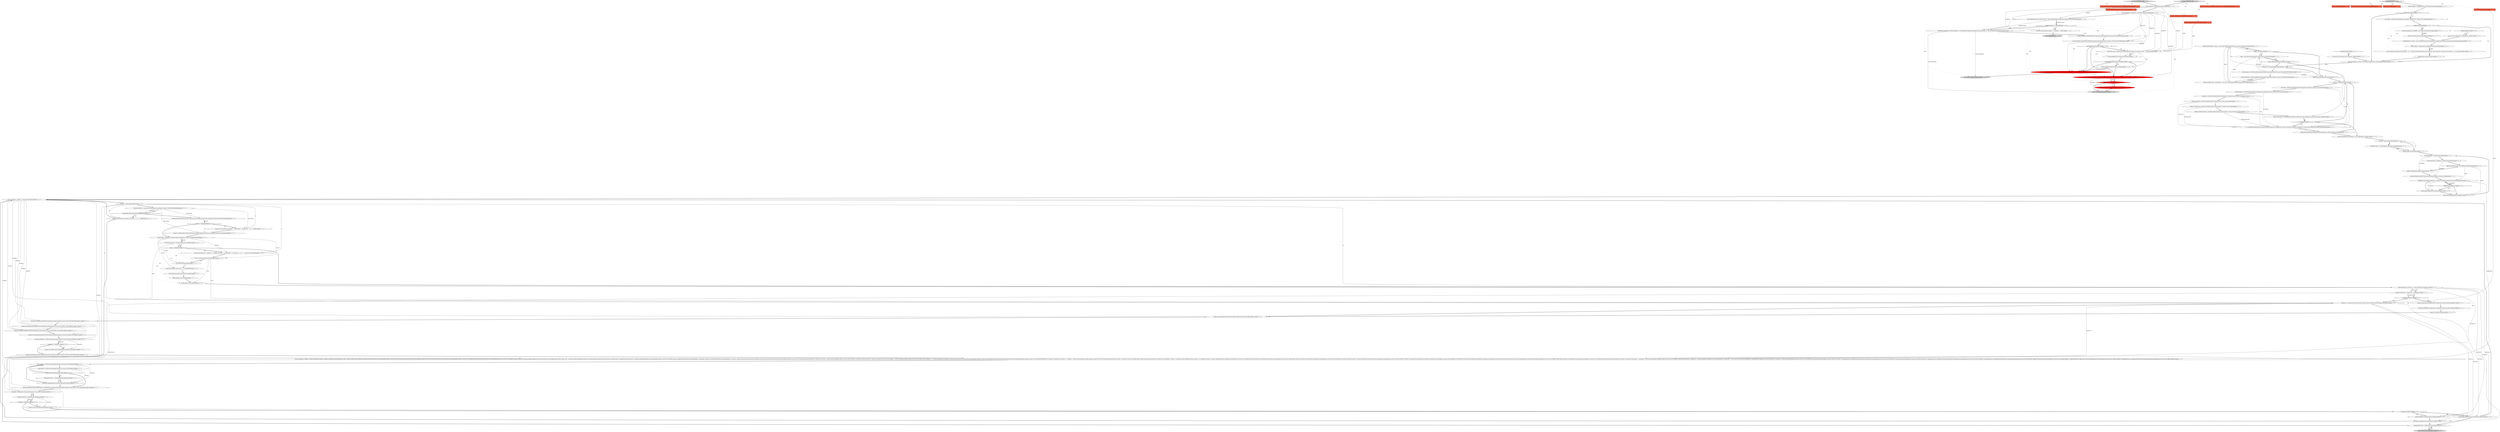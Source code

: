 digraph {
6 [style = filled, label = "String handlerId = handlerObject.getKey()@@@3@@@['1', '1', '0']", fillcolor = white, shape = ellipse image = "AAA0AAABBB1BBB"];
74 [style = filled, label = "DataSourceFolder folder = parent == null? registry.findFolderByPath(name,true): parent.getChild(name)@@@34@@@['0', '0', '1']", fillcolor = white, shape = ellipse image = "AAA0AAABBB3BBB"];
52 [style = filled, label = "String credJson = encrypter.decrypt(credBuffer.toByteArray())@@@16@@@['0', '0', '1']", fillcolor = white, shape = ellipse image = "AAA0AAABBB3BBB"];
73 [style = filled, label = "parseResults.updatedDataSources.add(dataSource)@@@204@@@['0', '0', '1']", fillcolor = white, shape = ellipse image = "AAA0AAABBB3BBB"];
118 [style = filled, label = "folder = new DataSourceFolder(registry,parent,name,description)@@@36@@@['0', '0', '1']", fillcolor = white, shape = ellipse image = "AAA0AAABBB3BBB"];
43 [style = filled, label = "folderPath != null@@@117@@@['0', '0', '1']", fillcolor = white, shape = diamond image = "AAA0AAABBB3BBB"];
131 [style = filled, label = "String objectID = JSONUtils.getString(filterCfg,RegistryConstants.ATTR_ID)@@@187@@@['0', '0', '1']", fillcolor = white, shape = ellipse image = "AAA0AAABBB3BBB"];
4 [style = filled, label = "Map<String,Object> handlerCfg = handlerObject.getValue()@@@4@@@['1', '1', '0']", fillcolor = white, shape = ellipse image = "AAA0AAABBB1BBB"];
90 [style = filled, label = "configuration != null@@@71@@@['0', '0', '1']", fillcolor = white, shape = diamond image = "AAA0AAABBB3BBB"];
37 [style = filled, label = "Map<String,Object> profileMap = vmMap.getValue()@@@65@@@['0', '0', '1']", fillcolor = white, shape = ellipse image = "AAA0AAABBB3BBB"];
11 [style = filled, label = "@NotNull Map.Entry<String,Map<String,Object>> handlerObject@@@2@@@['1', '0', '0']", fillcolor = tomato, shape = box image = "AAA0AAABBB1BBB"];
36 [style = filled, label = "folder.setDescription(description)@@@40@@@['0', '0', '1']", fillcolor = white, shape = ellipse image = "AAA0AAABBB3BBB"];
2 [style = filled, label = "curNetworkHandler.setSavePassword(JSONUtils.getBoolean(handlerCfg,RegistryConstants.ATTR_SAVE_PASSWORD))@@@13@@@['1', '1', '0']", fillcolor = white, shape = ellipse image = "AAA0AAABBB1BBB"];
80 [style = filled, label = "DBVModel model = new DBVModel(id,vmMap.getValue())@@@60@@@['0', '0', '1']", fillcolor = white, shape = ellipse image = "AAA0AAABBB3BBB"];
31 [style = filled, label = "registry.addDataSourceFolder(folder)@@@37@@@['0', '0', '1']", fillcolor = white, shape = ellipse image = "AAA0AAABBB3BBB"];
21 [style = filled, label = "parseNetworkHandlerConfig['0', '1', '0']", fillcolor = lightgray, shape = diamond image = "AAA0AAABBB2BBB"];
51 [style = filled, label = "driver = provider.createDriver(driverId)@@@94@@@['0', '0', '1']", fillcolor = white, shape = ellipse image = "AAA0AAABBB3BBB"];
16 [style = filled, label = "final String(( creds = readSecuredCredentials(handlerCfg,dataSource,profile,\"network/\" + handlerId)@@@15@@@['1', '1', '0']", fillcolor = white, shape = ellipse image = "AAA0AAABBB1BBB"];
53 [style = filled, label = "DBWNetworkProfile profile = new DBWNetworkProfile()@@@66@@@['0', '0', '1']", fillcolor = white, shape = ellipse image = "AAA0AAABBB3BBB"];
56 [style = filled, label = "final String folderPath = JSONUtils.getString(conObject,RegistryConstants.ATTR_FOLDER)@@@116@@@['0', '0', '1']", fillcolor = white, shape = ellipse image = "AAA0AAABBB3BBB"];
46 [style = filled, label = "IOUtils.copyStream(crdStream,credBuffer)@@@9@@@['0', '0', '1']", fillcolor = white, shape = ellipse image = "AAA0AAABBB3BBB"];
59 [style = filled, label = "boolean newDataSource = (dataSource == null)@@@102@@@['0', '0', '1']", fillcolor = white, shape = ellipse image = "AAA0AAABBB3BBB"];
0 [style = filled, label = "curNetworkHandler.setProperties(JSONUtils.deserializeStringMap(handlerCfg,RegistryConstants.TAG_PROPERTIES))@@@21@@@['1', '0', '0']", fillcolor = red, shape = ellipse image = "AAA1AAABBB1BBB"];
85 [style = filled, label = "String id = conMap.getKey()@@@79@@@['0', '0', '1']", fillcolor = white, shape = ellipse image = "AAA0AAABBB3BBB"];
109 [style = filled, label = "dataSource.setVirtualModel(dbvModel)@@@197@@@['0', '0', '1']", fillcolor = white, shape = ellipse image = "AAA0AAABBB3BBB"];
61 [style = filled, label = "profile.setProfileName(profileName)@@@67@@@['0', '0', '1']", fillcolor = white, shape = ellipse image = "AAA0AAABBB3BBB"];
7 [style = filled, label = "curNetworkHandler.isSavePassword()@@@17@@@['1', '1', '0']", fillcolor = white, shape = diamond image = "AAA0AAABBB1BBB"];
106 [style = filled, label = "driver.setName(driverId)@@@95@@@['0', '0', '1']", fillcolor = white, shape = ellipse image = "AAA0AAABBB3BBB"];
67 [style = filled, label = "parseDataSources['0', '0', '1']", fillcolor = lightgray, shape = diamond image = "AAA0AAABBB3BBB"];
38 [style = filled, label = "boolean refresh@@@2@@@['0', '0', '1']", fillcolor = tomato, shape = box image = "AAA0AAABBB3BBB"];
104 [style = filled, label = "dataSource.updateObjectFilter(typeName,objectID,filter)@@@190@@@['0', '0', '1']", fillcolor = white, shape = ellipse image = "AAA0AAABBB3BBB"];
50 [style = filled, label = "DataSourceRegistry.ParseResults parseResults@@@2@@@['0', '0', '1']", fillcolor = tomato, shape = box image = "AAA0AAABBB3BBB"];
98 [style = filled, label = "registry.addDataSourceToList(dataSource)@@@200@@@['0', '0', '1']", fillcolor = white, shape = ellipse image = "AAA0AAABBB3BBB"];
78 [style = filled, label = "provider = (DataSourceProviderDescriptor)DataSourceProviderRegistry.getInstance().makeFakeProvider(dsProviderID)@@@88@@@['0', '0', '1']", fillcolor = white, shape = ellipse image = "AAA0AAABBB3BBB"];
105 [style = filled, label = "dbvModel != null@@@196@@@['0', '0', '1']", fillcolor = white, shape = diamond image = "AAA0AAABBB3BBB"];
79 [style = filled, label = "DriverDescriptor driver = provider.getDriver(driverId)@@@91@@@['0', '0', '1']", fillcolor = white, shape = ellipse image = "AAA0AAABBB3BBB"];
13 [style = filled, label = "!passwordReadCanceled@@@14@@@['1', '1', '0']", fillcolor = white, shape = diamond image = "AAA0AAABBB1BBB"];
108 [style = filled, label = "dataSource.getPreferenceStore().getProperties().putAll(JSONUtils.deserializeStringMap(conObject,RegistryConstants.TAG_CUSTOM_PROPERTIES))@@@193@@@['0', '0', '1']", fillcolor = white, shape = ellipse image = "AAA0AAABBB3BBB"];
123 [style = filled, label = "DBSObjectFilter filter = readObjectFiler(filterCfg)@@@189@@@['0', '0', '1']", fillcolor = white, shape = ellipse image = "AAA0AAABBB3BBB"];
45 [style = filled, label = "dataSource.setConnectionReadOnly(JSONUtils.getBoolean(conObject,RegistryConstants.ATTR_READ_ONLY))@@@115@@@['0', '0', '1']", fillcolor = white, shape = ellipse image = "AAA0AAABBB3BBB"];
95 [style = filled, label = "!CommonUtils.isEmpty(typeName)@@@188@@@['0', '0', '1']", fillcolor = white, shape = diamond image = "AAA0AAABBB3BBB"];
25 [style = filled, label = "Map<String,Object> properties = JSONUtils.deserializeProperties(handlerCfg,RegistryConstants.TAG_PROPERTIES)@@@21@@@['0', '1', '0']", fillcolor = red, shape = ellipse image = "AAA1AAABBB2BBB"];
47 [style = filled, label = "dataSource.getConnectionConfiguration().setProperties(Collections.emptyMap())@@@107@@@['0', '0', '1']", fillcolor = white, shape = ellipse image = "AAA0AAABBB3BBB"];
34 [style = filled, label = "DBSObjectFilter filter = readObjectFiler(ctMap)@@@208@@@['0', '0', '1']", fillcolor = white, shape = ellipse image = "AAA0AAABBB3BBB"];
23 [style = filled, label = "return curNetworkHandler@@@25@@@['0', '1', '0']", fillcolor = lightgray, shape = ellipse image = "AAA0AAABBB2BBB"];
40 [style = filled, label = "credFile.exists()@@@6@@@['0', '0', '1']", fillcolor = white, shape = diamond image = "AAA0AAABBB3BBB"];
119 [style = filled, label = "log.warn(\"Empty datasource provider for datasource '\" + id + \"'\")@@@82@@@['0', '0', '1']", fillcolor = white, shape = ellipse image = "AAA0AAABBB3BBB"];
83 [style = filled, label = "parseResults.addedDataSources.add(dataSource)@@@201@@@['0', '0', '1']", fillcolor = white, shape = ellipse image = "AAA0AAABBB3BBB"];
64 [style = filled, label = "dataSource.setLockPasswordHash(CommonUtils.toString(conObject.get(RegistryConstants.ATTR_LOCK_PASSWORD)))@@@120@@@['0', '0', '1']", fillcolor = white, shape = ellipse image = "AAA0AAABBB3BBB"];
19 [style = filled, label = "return curNetworkHandler@@@22@@@['1', '0', '0']", fillcolor = lightgray, shape = ellipse image = "AAA0AAABBB1BBB"];
110 [style = filled, label = "Exception e@@@22@@@['0', '0', '1']", fillcolor = white, shape = diamond image = "AAA0AAABBB3BBB"];
58 [style = filled, label = "String parentFolder = JSONUtils.getObjectProperty(folderMap.getValue(),RegistryConstants.ATTR_PARENT)@@@32@@@['0', '0', '1']", fillcolor = white, shape = ellipse image = "AAA0AAABBB3BBB"];
117 [style = filled, label = "ContentEncrypter encrypter = new ContentEncrypter(registry.getPlatform().getApplication().getSecureStorage().getLocalSecretKey())@@@14@@@['0', '0', '1']", fillcolor = white, shape = ellipse image = "AAA0AAABBB3BBB"];
41 [style = filled, label = "String description = JSONUtils.getObjectProperty(folderMap.getValue(),RegistryConstants.ATTR_DESCRIPTION)@@@31@@@['0', '0', '1']", fillcolor = white, shape = ellipse image = "AAA0AAABBB3BBB"];
76 [style = filled, label = "InputStream is@@@2@@@['0', '0', '1']", fillcolor = tomato, shape = box image = "AAA0AAABBB3BBB"];
28 [style = filled, label = "folder == null@@@35@@@['0', '0', '1']", fillcolor = white, shape = diamond image = "AAA0AAABBB3BBB"];
62 [style = filled, label = "provider.addDriver(driver)@@@99@@@['0', '0', '1']", fillcolor = white, shape = ellipse image = "AAA0AAABBB3BBB"];
93 [style = filled, label = "dataSource.setName(JSONUtils.getString(conObject,RegistryConstants.ATTR_NAME))@@@111@@@['0', '0', '1']", fillcolor = white, shape = ellipse image = "AAA0AAABBB3BBB"];
89 [style = filled, label = "DBPConnectionType ct = DBWorkbench.getPlatform().getDataSourceProviderRegistry().getConnectionType(id,null)@@@51@@@['0', '0', '1']", fillcolor = white, shape = ellipse image = "AAA0AAABBB3BBB"];
33 [style = filled, label = "DBVModel dbvModel = modelMap.get(vmID)@@@195@@@['0', '0', '1']", fillcolor = white, shape = ellipse image = "AAA0AAABBB3BBB"];
63 [style = filled, label = "dataSource = new DataSourceDescriptor(registry,origin,id,driver,new DBPConnectionConfiguration())@@@104@@@['0', '0', '1']", fillcolor = white, shape = ellipse image = "AAA0AAABBB3BBB"];
100 [style = filled, label = "dataSource.setShowSystemObjects(JSONUtils.getBoolean(conObject,RegistryConstants.ATTR_SHOW_SYSTEM_OBJECTS))@@@113@@@['0', '0', '1']", fillcolor = white, shape = ellipse image = "AAA0AAABBB3BBB"];
24 [style = filled, label = "@NotNull Map.Entry<String,Map<String,Object>> handlerObject@@@2@@@['0', '1', '0']", fillcolor = tomato, shape = box image = "AAA0AAABBB2BBB"];
26 [style = filled, label = "curNetworkHandler.setProperties(properties)@@@23@@@['0', '1', '0']", fillcolor = red, shape = ellipse image = "AAA1AAABBB2BBB"];
9 [style = filled, label = "curNetworkHandler.setEnabled(JSONUtils.getBoolean(handlerCfg,RegistryConstants.ATTR_ENABLED))@@@12@@@['1', '1', '0']", fillcolor = white, shape = ellipse image = "AAA0AAABBB1BBB"];
66 [style = filled, label = "DBWHandlerConfiguration configuration = parseNetworkHandlerConfig(null,profile,handlerMap)@@@70@@@['0', '0', '1']", fillcolor = white, shape = ellipse image = "AAA0AAABBB3BBB"];
87 [style = filled, label = "String id = vmMap.getKey()@@@59@@@['0', '0', '1']", fillcolor = white, shape = ellipse image = "AAA0AAABBB3BBB"];
81 [style = filled, label = "DBWorkbench.getPlatform().getDataSourceProviderRegistry().addConnectionType(ct)@@@54@@@['0', '0', '1']", fillcolor = white, shape = ellipse image = "AAA0AAABBB3BBB"];
96 [style = filled, label = "String name = JSONUtils.getObjectProperty(ctMap.getValue(),RegistryConstants.ATTR_NAME)@@@45@@@['0', '0', '1']", fillcolor = white, shape = ellipse image = "AAA0AAABBB3BBB"];
126 [style = filled, label = "String driverId = CommonUtils.toString(conObject.get(RegistryConstants.ATTR_DRIVER))@@@90@@@['0', '0', '1']", fillcolor = white, shape = ellipse image = "AAA0AAABBB3BBB"];
130 [style = filled, label = "secureProperties.putAll(res)@@@20@@@['0', '0', '1']", fillcolor = white, shape = ellipse image = "AAA0AAABBB3BBB"];
120 [style = filled, label = "registry.addSavedFilter(filter)@@@209@@@['0', '0', '1']", fillcolor = lightgray, shape = ellipse image = "AAA0AAABBB3BBB"];
22 [style = filled, label = "@Nullable DBWNetworkProfile profile@@@2@@@['0', '1', '0']", fillcolor = tomato, shape = box image = "AAA0AAABBB2BBB"];
107 [style = filled, label = "String name = folderMap.getKey()@@@30@@@['0', '0', '1']", fillcolor = white, shape = ellipse image = "AAA0AAABBB3BBB"];
39 [style = filled, label = "DataSourceFolder parent = parentFolder == null? null: registry.findFolderByPath(parentFolder,true)@@@33@@@['0', '0', '1']", fillcolor = white, shape = ellipse image = "AAA0AAABBB3BBB"];
112 [style = filled, label = "newDataSource@@@103@@@['0', '0', '1']", fillcolor = white, shape = diamond image = "AAA0AAABBB3BBB"];
57 [style = filled, label = "ByteArrayOutputStream credBuffer = new ByteArrayOutputStream()@@@7@@@['0', '0', '1']", fillcolor = white, shape = ellipse image = "AAA0AAABBB3BBB"];
3 [style = filled, label = "curNetworkHandler.setPassword(creds(1()@@@18@@@['1', '1', '0']", fillcolor = white, shape = ellipse image = "AAA0AAABBB1BBB"];
114 [style = filled, label = "String profileName = vmMap.getKey()@@@64@@@['0', '0', '1']", fillcolor = white, shape = ellipse image = "AAA0AAABBB3BBB"];
68 [style = filled, label = "String id = ctMap.getKey()@@@44@@@['0', '0', '1']", fillcolor = white, shape = ellipse image = "AAA0AAABBB3BBB"];
77 [style = filled, label = "DataSourceProviderDescriptor provider = DataSourceProviderRegistry.getInstance().getDataSourceProvider(dsProviderID)@@@85@@@['0', '0', '1']", fillcolor = white, shape = ellipse image = "AAA0AAABBB3BBB"];
124 [style = filled, label = "IFile credFile = mdFolder.getFile(DBPDataSourceRegistry.CREDENTIALS_CONFIG_FILE_NAME)@@@5@@@['0', '0', '1']", fillcolor = white, shape = ellipse image = "AAA0AAABBB3BBB"];
65 [style = filled, label = "ct == null@@@52@@@['0', '0', '1']", fillcolor = white, shape = diamond image = "AAA0AAABBB3BBB"];
86 [style = filled, label = "Boolean confirmDataChange = JSONUtils.getObjectProperty(ctMap.getValue(),\"confirm-data-change\")@@@50@@@['0', '0', '1']", fillcolor = white, shape = ellipse image = "AAA0AAABBB3BBB"];
1 [style = filled, label = "return null@@@8@@@['1', '1', '0']", fillcolor = lightgray, shape = ellipse image = "AAA0AAABBB1BBB"];
18 [style = filled, label = "DBWHandlerConfiguration curNetworkHandler = new DBWHandlerConfiguration(handlerDescriptor,dataSource == null? null: dataSource.getDriver())@@@11@@@['1', '1', '0']", fillcolor = white, shape = ellipse image = "AAA0AAABBB1BBB"];
127 [style = filled, label = "String typeName = JSONUtils.getString(filterCfg,RegistryConstants.ATTR_TYPE)@@@186@@@['0', '0', '1']", fillcolor = white, shape = ellipse image = "AAA0AAABBB3BBB"];
121 [style = filled, label = "IFolder mdFolder = registry.getProject().getMetadataFolder(false)@@@3@@@['0', '0', '1']", fillcolor = white, shape = ellipse image = "AAA0AAABBB3BBB"];
14 [style = filled, label = "parseNetworkHandlerConfig['1', '0', '0']", fillcolor = lightgray, shape = diamond image = "AAA0AAABBB1BBB"];
82 [style = filled, label = "profile.updateConfiguration(configuration)@@@72@@@['0', '0', '1']", fillcolor = white, shape = ellipse image = "AAA0AAABBB3BBB"];
44 [style = filled, label = "Map<String,Map<String,Map<String,String>>> res = CONFIG_GSON.fromJson(credJson,new TypeToken<Map<String,Map<String,Map<String,String>>>>(){}.getType())@@@17@@@['0', '0', '1']", fillcolor = white, shape = ellipse image = "AAA0AAABBB3BBB"];
69 [style = filled, label = "log.warn(\"Can't find driver \" + driverId + \" in datasource provider \" + provider.getId() + \" for datasource '\" + id + \"'. Create new driver\")@@@93@@@['0', '0', '1']", fillcolor = white, shape = ellipse image = "AAA0AAABBB3BBB"];
29 [style = filled, label = "log.error(\"Error decrypting secure credentials\",e)@@@23@@@['0', '0', '1']", fillcolor = white, shape = ellipse image = "AAA0AAABBB3BBB"];
32 [style = filled, label = "CommonUtils.isEmpty(dsProviderID)@@@81@@@['0', '0', '1']", fillcolor = white, shape = diamond image = "AAA0AAABBB3BBB"];
60 [style = filled, label = "Exception e@@@11@@@['0', '0', '1']", fillcolor = white, shape = diamond image = "AAA0AAABBB3BBB"];
49 [style = filled, label = "dataSource.clearFilters()@@@109@@@['0', '0', '1']", fillcolor = white, shape = ellipse image = "AAA0AAABBB3BBB"];
72 [style = filled, label = "Map<String,Object> jsonMap = JSONUtils.parseMap(CONFIG_GSON,configReader)@@@28@@@['0', '0', '1']", fillcolor = white, shape = ellipse image = "AAA0AAABBB3BBB"];
48 [style = filled, label = "String description = JSONUtils.getObjectProperty(ctMap.getValue(),RegistryConstants.ATTR_DESCRIPTION)@@@46@@@['0', '0', '1']", fillcolor = white, shape = ellipse image = "AAA0AAABBB3BBB"];
75 [style = filled, label = "driver.setDriverClassName(\"java.sql.Driver\")@@@97@@@['0', '0', '1']", fillcolor = white, shape = ellipse image = "AAA0AAABBB3BBB"];
27 [style = filled, label = "profile.setProperties(JSONUtils.deserializeStringMap(profileMap,\"properties\"))@@@68@@@['0', '0', '1']", fillcolor = white, shape = ellipse image = "AAA0AAABBB3BBB"];
20 [style = filled, label = "properties != null@@@22@@@['0', '1', '0']", fillcolor = red, shape = diamond image = "AAA1AAABBB2BBB"];
12 [style = filled, label = "log.warn(\"Can't find network handler '\" + handlerId + \"'\")@@@7@@@['1', '1', '0']", fillcolor = white, shape = ellipse image = "AAA0AAABBB1BBB"];
35 [style = filled, label = "mdFolder.exists()@@@4@@@['0', '0', '1']", fillcolor = white, shape = diamond image = "AAA0AAABBB3BBB"];
91 [style = filled, label = "dataSource.setFolder(registry.findFolderByPath(folderPath,true))@@@118@@@['0', '0', '1']", fillcolor = white, shape = ellipse image = "AAA0AAABBB3BBB"];
115 [style = filled, label = "dataSource.getConnectionConfiguration().setHandlers(Collections.emptyList())@@@108@@@['0', '0', '1']", fillcolor = white, shape = ellipse image = "AAA0AAABBB3BBB"];
97 [style = filled, label = "provider == null@@@86@@@['0', '0', '1']", fillcolor = white, shape = diamond image = "AAA0AAABBB3BBB"];
84 [style = filled, label = "modelMap.put(id,model)@@@61@@@['0', '0', '1']", fillcolor = white, shape = ellipse image = "AAA0AAABBB3BBB"];
5 [style = filled, label = "NetworkHandlerDescriptor handlerDescriptor = NetworkHandlerRegistry.getInstance().getDescriptor(handlerId)@@@5@@@['1', '1', '0']", fillcolor = white, shape = ellipse image = "AAA0AAABBB1BBB"];
55 [style = filled, label = "ct = new DBPConnectionType(id,name,color,description,CommonUtils.toBoolean(autoCommit),CommonUtils.toBoolean(confirmExecute),CommonUtils.toBoolean(confirmDataChange))@@@53@@@['0', '0', '1']", fillcolor = white, shape = ellipse image = "AAA0AAABBB3BBB"];
70 [style = filled, label = "{Map<String,Object> cfgObject = JSONUtils.getObject(conObject,\"configuration\")DBPConnectionConfiguration config = dataSource.getConnectionConfiguration()config.setHostName(JSONUtils.getString(cfgObject,RegistryConstants.ATTR_HOST))config.setHostPort(JSONUtils.getString(cfgObject,RegistryConstants.ATTR_PORT))config.setServerName(JSONUtils.getString(cfgObject,RegistryConstants.ATTR_SERVER))config.setDatabaseName(JSONUtils.getString(cfgObject,RegistryConstants.ATTR_DATABASE))config.setUrl(JSONUtils.getString(cfgObject,RegistryConstants.ATTR_URL))if (!passwordReadCanceled) {final String(( creds = readSecuredCredentials(cfgObject,dataSource,null,null)config.setUserName(creds(0()if (dataSource.isSavePassword()) {config.setUserPassword(creds(1()}}config.setClientHomeId(JSONUtils.getString(cfgObject,RegistryConstants.ATTR_HOME))config.setConfigProfileName(JSONUtils.getString(cfgObject,\"config-profile\"))config.setUserProfileName(JSONUtils.getString(cfgObject,\"user-profile\"))config.setConnectionType(DataSourceProviderRegistry.getInstance().getConnectionType(JSONUtils.getString(cfgObject,RegistryConstants.ATTR_TYPE),DBPConnectionType.DEFAULT_TYPE))String colorValue = JSONUtils.getString(cfgObject,RegistryConstants.ATTR_COLOR)if (!CommonUtils.isEmpty(colorValue)) {config.setConnectionColor(colorValue)}int keepAlive = JSONUtils.getInteger(cfgObject,RegistryConstants.ATTR_KEEP_ALIVE)if (keepAlive > 0) {config.setKeepAliveInterval(keepAlive)}config.setProperties(JSONUtils.deserializeStringMap(cfgObject,RegistryConstants.TAG_PROPERTIES))config.setProviderProperties(JSONUtils.deserializeStringMap(cfgObject,RegistryConstants.TAG_PROVIDER_PROPERTIES))for (Map.Entry<String,Map<String,Object>> eventObject : JSONUtils.getNestedObjects(cfgObject,RegistryConstants.TAG_EVENTS)){DBPConnectionEventType eventType = CommonUtils.valueOf(,eventObject.getKey(),DBPConnectionEventType.BEFORE_CONNECT)Map<String,Object> eventCfg = eventObject.getValue()DBRShellCommand command = new DBRShellCommand(\"\")command.setEnabled(JSONUtils.getBoolean(eventCfg,RegistryConstants.ATTR_ENABLED))command.setShowProcessPanel(JSONUtils.getBoolean(eventCfg,RegistryConstants.ATTR_SHOW_PANEL))command.setWaitProcessFinish(JSONUtils.getBoolean(eventCfg,RegistryConstants.ATTR_WAIT_PROCESS))if (command.isWaitProcessFinish()) {command.setWaitProcessTimeoutMs(JSONUtils.getInteger(eventCfg,RegistryConstants.ATTR_WAIT_PROCESS_TIMEOUT))}command.setTerminateAtDisconnect(JSONUtils.getBoolean(eventCfg,RegistryConstants.ATTR_TERMINATE_AT_DISCONNECT))command.setPauseAfterExecute(JSONUtils.getInteger(eventCfg,RegistryConstants.ATTR_PAUSE_AFTER_EXECUTE))command.setWorkingDirectory(JSONUtils.getString(eventCfg,RegistryConstants.ATTR_WORKING_DIRECTORY))command.setCommand(JSONUtils.getString(eventCfg,RegistryConstants.ATTR_COMMAND))config.setEvent(eventType,command)}for (Map.Entry<String,Map<String,Object>> handlerObject : JSONUtils.getNestedObjects(cfgObject,RegistryConstants.TAG_HANDLERS)){DBWHandlerConfiguration configuration = parseNetworkHandlerConfig(dataSource,null,handlerObject)if (configuration != null) {dataSource.getConnectionConfiguration().updateHandler(configuration)}}Map<String,Object> bootstrapCfg = JSONUtils.getObject(cfgObject,RegistryConstants.TAG_BOOTSTRAP)if (bootstrapCfg.containsKey(RegistryConstants.ATTR_AUTOCOMMIT)) {config.getBootstrap().setDefaultAutoCommit(JSONUtils.getBoolean(bootstrapCfg,RegistryConstants.ATTR_AUTOCOMMIT))}if (bootstrapCfg.containsKey(RegistryConstants.ATTR_TXN_ISOLATION)) {config.getBootstrap().setDefaultTransactionIsolation(JSONUtils.getInteger(bootstrapCfg,RegistryConstants.ATTR_TXN_ISOLATION))}config.getBootstrap().setDefaultObjectName(JSONUtils.getString(bootstrapCfg,RegistryConstants.ATTR_DEFAULT_OBJECT))if (bootstrapCfg.containsKey(RegistryConstants.ATTR_IGNORE_ERRORS)) {config.getBootstrap().setIgnoreErrors(JSONUtils.getBoolean(bootstrapCfg,RegistryConstants.ATTR_IGNORE_ERRORS))}config.getBootstrap().setInitQueries(JSONUtils.deserializeStringList(bootstrapCfg,RegistryConstants.TAG_QUERY))}@@@121@@@['0', '0', '1']", fillcolor = white, shape = ellipse image = "AAA0AAABBB3BBB"];
128 [style = filled, label = "Map<String,Object> conObject = conMap.getValue()@@@78@@@['0', '0', '1']", fillcolor = white, shape = ellipse image = "AAA0AAABBB3BBB"];
17 [style = filled, label = "@Nullable DataSourceDescriptor dataSource@@@2@@@['1', '1', '0']", fillcolor = tomato, shape = box image = "AAA0AAABBB1BBB"];
88 [style = filled, label = "dataSource.setShowUtilityObjects(JSONUtils.getBoolean(conObject,RegistryConstants.ATTR_SHOW_UTIL_OBJECTS))@@@114@@@['0', '0', '1']", fillcolor = white, shape = ellipse image = "AAA0AAABBB3BBB"];
113 [style = filled, label = "registry.updateNetworkProfile(profile)@@@75@@@['0', '0', '1']", fillcolor = white, shape = ellipse image = "AAA0AAABBB3BBB"];
94 [style = filled, label = "driver.setDescription(\"Missing driver \" + driverId)@@@96@@@['0', '0', '1']", fillcolor = white, shape = ellipse image = "AAA0AAABBB3BBB"];
30 [style = filled, label = "dataSource.setSavePassword(JSONUtils.getBoolean(conObject,RegistryConstants.ATTR_SAVE_PASSWORD))@@@112@@@['0', '0', '1']", fillcolor = white, shape = ellipse image = "AAA0AAABBB3BBB"];
54 [style = filled, label = "String color = JSONUtils.getObjectProperty(ctMap.getValue(),RegistryConstants.ATTR_COLOR)@@@47@@@['0', '0', '1']", fillcolor = white, shape = ellipse image = "AAA0AAABBB3BBB"];
92 [style = filled, label = "Map<String,DBVModel> modelMap = new LinkedHashMap<>()@@@57@@@['0', '0', '1']", fillcolor = white, shape = ellipse image = "AAA0AAABBB3BBB"];
101 [style = filled, label = "driver.setTemporary(true)@@@98@@@['0', '0', '1']", fillcolor = white, shape = ellipse image = "AAA0AAABBB3BBB"];
10 [style = filled, label = "curNetworkHandler.setUserName(creds(0()@@@16@@@['1', '1', '0']", fillcolor = white, shape = ellipse image = "AAA0AAABBB1BBB"];
102 [style = filled, label = "DataSourceOrigin origin@@@2@@@['0', '0', '1']", fillcolor = tomato, shape = box image = "AAA0AAABBB3BBB"];
15 [style = filled, label = "@Nullable DBWNetworkProfile profile@@@2@@@['1', '0', '0']", fillcolor = tomato, shape = box image = "AAA0AAABBB1BBB"];
99 [style = filled, label = "newDataSource@@@199@@@['0', '0', '1']", fillcolor = white, shape = diamond image = "AAA0AAABBB3BBB"];
103 [style = filled, label = "driver == null@@@92@@@['0', '0', '1']", fillcolor = white, shape = diamond image = "AAA0AAABBB3BBB"];
122 [style = filled, label = "String vmID = CommonUtils.toString(conObject.get(\"virtual-model-id\"),id)@@@194@@@['0', '0', '1']", fillcolor = white, shape = ellipse image = "AAA0AAABBB3BBB"];
8 [style = filled, label = "handlerDescriptor == null@@@6@@@['1', '1', '0']", fillcolor = white, shape = diamond image = "AAA0AAABBB1BBB"];
129 [style = filled, label = "String dsProviderID = CommonUtils.toString(conObject.get(RegistryConstants.ATTR_PROVIDER))@@@80@@@['0', '0', '1']", fillcolor = white, shape = ellipse image = "AAA0AAABBB3BBB"];
125 [style = filled, label = "log.warn(\"Can't find datasource provider \" + dsProviderID + \" for datasource '\" + id + \"'\")@@@87@@@['0', '0', '1']", fillcolor = white, shape = ellipse image = "AAA0AAABBB3BBB"];
71 [style = filled, label = "log.error(\"Error reading secure credentials file\",e)@@@12@@@['0', '0', '1']", fillcolor = white, shape = ellipse image = "AAA0AAABBB3BBB"];
111 [style = filled, label = "Boolean confirmExecute = JSONUtils.getObjectProperty(ctMap.getValue(),\"confirm-execute\")@@@49@@@['0', '0', '1']", fillcolor = white, shape = ellipse image = "AAA0AAABBB3BBB"];
116 [style = filled, label = "Boolean autoCommit = JSONUtils.getObjectProperty(ctMap.getValue(),\"auto-commit\")@@@48@@@['0', '0', '1']", fillcolor = white, shape = ellipse image = "AAA0AAABBB3BBB"];
42 [style = filled, label = "DataSourceDescriptor dataSource = registry.getDataSource(id)@@@101@@@['0', '0', '1']", fillcolor = white, shape = ellipse image = "AAA0AAABBB3BBB"];
95->123 [style = dotted, label="true"];
5->18 [style = solid, label="handlerDescriptor"];
68->96 [style = bold, label=""];
52->44 [style = bold, label=""];
77->97 [style = bold, label=""];
103->106 [style = dotted, label="true"];
105->109 [style = dotted, label="true"];
66->90 [style = solid, label="configuration"];
80->84 [style = bold, label=""];
103->69 [style = dotted, label="true"];
70->127 [style = bold, label=""];
20->26 [style = bold, label=""];
4->0 [style = solid, label="handlerCfg"];
28->118 [style = dotted, label="true"];
68->55 [style = solid, label="id"];
67->50 [style = dotted, label="true"];
55->81 [style = bold, label=""];
60->71 [style = bold, label=""];
68->89 [style = solid, label="id"];
83->34 [style = bold, label=""];
129->32 [style = solid, label="dsProviderID"];
5->8 [style = solid, label="handlerDescriptor"];
42->59 [style = solid, label="dataSource"];
123->104 [style = bold, label=""];
47->115 [style = bold, label=""];
13->10 [style = dotted, label="true"];
64->70 [style = bold, label=""];
85->69 [style = solid, label="id"];
54->116 [style = bold, label=""];
40->44 [style = dotted, label="true"];
29->72 [style = bold, label=""];
65->81 [style = dotted, label="true"];
8->9 [style = dotted, label="false"];
92->87 [style = bold, label=""];
99->83 [style = dotted, label="true"];
128->108 [style = solid, label="conObject"];
96->48 [style = bold, label=""];
48->54 [style = bold, label=""];
90->66 [style = bold, label=""];
16->3 [style = solid, label="creds"];
81->92 [style = bold, label=""];
40->46 [style = dotted, label="true"];
37->53 [style = bold, label=""];
42->70 [style = solid, label="dataSource"];
85->129 [style = bold, label=""];
128->56 [style = solid, label="conObject"];
131->95 [style = bold, label=""];
77->97 [style = solid, label="provider"];
75->101 [style = bold, label=""];
32->119 [style = bold, label=""];
86->55 [style = solid, label="confirmDataChange"];
33->105 [style = solid, label="dbvModel"];
126->79 [style = solid, label="driverId"];
62->42 [style = bold, label=""];
63->93 [style = bold, label=""];
67->121 [style = bold, label=""];
21->24 [style = dotted, label="true"];
112->49 [style = dotted, label="false"];
0->25 [style = dashed, label="0"];
65->68 [style = bold, label=""];
128->45 [style = solid, label="conObject"];
54->55 [style = solid, label="color"];
104->108 [style = bold, label=""];
98->83 [style = bold, label=""];
99->73 [style = dotted, label="false"];
43->91 [style = bold, label=""];
59->112 [style = solid, label="newDataSource"];
14->11 [style = dotted, label="true"];
63->70 [style = solid, label="dataSource"];
112->63 [style = dotted, label="true"];
74->28 [style = solid, label="folder"];
104->127 [style = bold, label=""];
96->55 [style = solid, label="name"];
100->88 [style = bold, label=""];
40->72 [style = bold, label=""];
41->58 [style = bold, label=""];
102->63 [style = solid, label="origin"];
114->37 [style = bold, label=""];
103->69 [style = bold, label=""];
99->98 [style = bold, label=""];
8->0 [style = dotted, label="false"];
52->44 [style = solid, label="credJson"];
57->46 [style = bold, label=""];
125->78 [style = bold, label=""];
56->43 [style = bold, label=""];
128->88 [style = solid, label="conObject"];
44->130 [style = bold, label=""];
44->130 [style = solid, label="res"];
13->25 [style = bold, label=""];
95->104 [style = dotted, label="true"];
18->23 [style = solid, label="curNetworkHandler"];
59->112 [style = bold, label=""];
57->46 [style = solid, label="credBuffer"];
115->49 [style = bold, label=""];
28->36 [style = bold, label=""];
18->19 [style = solid, label="curNetworkHandler"];
31->107 [style = bold, label=""];
9->2 [style = bold, label=""];
0->19 [style = bold, label=""];
105->109 [style = bold, label=""];
89->65 [style = solid, label="ct"];
8->18 [style = bold, label=""];
110->29 [style = bold, label=""];
41->118 [style = solid, label="description"];
34->120 [style = bold, label=""];
8->13 [style = dotted, label="false"];
20->26 [style = dotted, label="true"];
6->16 [style = solid, label="handlerId"];
114->61 [style = solid, label="profileName"];
4->9 [style = solid, label="handlerCfg"];
109->99 [style = bold, label=""];
112->47 [style = dotted, label="false"];
17->18 [style = solid, label="dataSource"];
116->55 [style = solid, label="autoCommit"];
93->30 [style = bold, label=""];
21->22 [style = dotted, label="true"];
7->0 [style = bold, label=""];
21->17 [style = dotted, label="true"];
103->51 [style = dotted, label="true"];
94->75 [style = bold, label=""];
13->7 [style = dotted, label="true"];
112->63 [style = bold, label=""];
31->68 [style = bold, label=""];
126->79 [style = bold, label=""];
12->1 [style = bold, label=""];
116->111 [style = bold, label=""];
10->7 [style = bold, label=""];
107->118 [style = solid, label="name"];
13->16 [style = bold, label=""];
82->66 [style = bold, label=""];
85->42 [style = solid, label="id"];
3->0 [style = bold, label=""];
97->126 [style = bold, label=""];
8->2 [style = dotted, label="false"];
128->70 [style = solid, label="conObject"];
122->33 [style = bold, label=""];
39->74 [style = solid, label="parent"];
128->30 [style = solid, label="conObject"];
58->39 [style = bold, label=""];
22->16 [style = solid, label="profile"];
131->104 [style = solid, label="objectID"];
6->4 [style = bold, label=""];
4->16 [style = solid, label="handlerCfg"];
86->89 [style = bold, label=""];
113->114 [style = bold, label=""];
103->101 [style = dotted, label="true"];
8->12 [style = dotted, label="true"];
20->23 [style = bold, label=""];
32->77 [style = bold, label=""];
33->109 [style = solid, label="dbvModel"];
107->41 [style = bold, label=""];
81->68 [style = bold, label=""];
32->119 [style = dotted, label="true"];
129->125 [style = solid, label="dsProviderID"];
37->27 [style = solid, label="profileMap"];
18->9 [style = bold, label=""];
28->36 [style = dotted, label="false"];
28->118 [style = bold, label=""];
106->94 [style = bold, label=""];
40->117 [style = dotted, label="true"];
61->27 [style = bold, label=""];
66->70 [style = solid, label="configuration"];
51->62 [style = solid, label="driver"];
90->82 [style = bold, label=""];
45->56 [style = bold, label=""];
79->103 [style = solid, label="driver"];
59->99 [style = solid, label="newDataSource"];
128->100 [style = solid, label="conObject"];
87->84 [style = solid, label="id"];
65->55 [style = bold, label=""];
36->107 [style = bold, label=""];
111->86 [style = bold, label=""];
101->62 [style = bold, label=""];
84->114 [style = bold, label=""];
82->113 [style = bold, label=""];
14->6 [style = bold, label=""];
99->98 [style = dotted, label="true"];
107->74 [style = solid, label="name"];
13->0 [style = bold, label=""];
65->92 [style = bold, label=""];
97->78 [style = dotted, label="true"];
13->16 [style = dotted, label="true"];
67->102 [style = dotted, label="true"];
58->39 [style = solid, label="parentFolder"];
71->117 [style = bold, label=""];
112->47 [style = bold, label=""];
16->10 [style = solid, label="creds"];
121->35 [style = bold, label=""];
35->40 [style = dotted, label="true"];
8->25 [style = dotted, label="false"];
67->76 [style = dotted, label="true"];
80->84 [style = solid, label="model"];
117->52 [style = bold, label=""];
53->113 [style = solid, label="profile"];
128->93 [style = solid, label="conObject"];
51->106 [style = bold, label=""];
122->33 [style = solid, label="vmID"];
33->105 [style = bold, label=""];
4->25 [style = solid, label="handlerCfg"];
110->29 [style = dotted, label="true"];
91->64 [style = bold, label=""];
35->124 [style = dotted, label="true"];
129->32 [style = bold, label=""];
103->42 [style = bold, label=""];
97->125 [style = dotted, label="true"];
17->16 [style = solid, label="dataSource"];
88->45 [style = bold, label=""];
63->98 [style = solid, label="dataSource"];
15->16 [style = solid, label="profile"];
14->17 [style = dotted, label="true"];
72->107 [style = bold, label=""];
25->20 [style = bold, label=""];
6->5 [style = solid, label="handlerId"];
73->128 [style = bold, label=""];
118->31 [style = bold, label=""];
79->103 [style = bold, label=""];
73->34 [style = bold, label=""];
113->128 [style = bold, label=""];
42->83 [style = solid, label="dataSource"];
67->38 [style = dotted, label="true"];
87->80 [style = solid, label="id"];
129->78 [style = solid, label="dsProviderID"];
103->75 [style = dotted, label="true"];
4->2 [style = solid, label="handlerCfg"];
95->123 [style = bold, label=""];
127->104 [style = solid, label="typeName"];
74->28 [style = bold, label=""];
128->85 [style = bold, label=""];
4->5 [style = bold, label=""];
42->59 [style = bold, label=""];
63->73 [style = solid, label="dataSource"];
34->120 [style = solid, label="filter"];
8->12 [style = bold, label=""];
35->124 [style = bold, label=""];
99->73 [style = bold, label=""];
103->62 [style = dotted, label="true"];
66->82 [style = solid, label="configuration"];
25->20 [style = solid, label="properties"];
8->19 [style = dotted, label="false"];
42->73 [style = solid, label="dataSource"];
95->108 [style = bold, label=""];
111->55 [style = solid, label="confirmExecute"];
5->8 [style = bold, label=""];
53->61 [style = bold, label=""];
28->31 [style = dotted, label="true"];
43->64 [style = bold, label=""];
8->23 [style = dotted, label="false"];
79->63 [style = solid, label="driver"];
21->6 [style = bold, label=""];
8->20 [style = dotted, label="false"];
41->36 [style = solid, label="description"];
16->10 [style = bold, label=""];
3->25 [style = bold, label=""];
103->94 [style = dotted, label="true"];
124->40 [style = bold, label=""];
108->122 [style = bold, label=""];
97->125 [style = bold, label=""];
55->81 [style = solid, label="ct"];
129->77 [style = solid, label="dsProviderID"];
46->117 [style = bold, label=""];
39->74 [style = bold, label=""];
6->12 [style = solid, label="handlerId"];
56->43 [style = solid, label="folderPath"];
69->51 [style = bold, label=""];
65->55 [style = dotted, label="true"];
40->57 [style = dotted, label="true"];
123->104 [style = solid, label="filter"];
48->55 [style = solid, label="description"];
83->128 [style = bold, label=""];
7->3 [style = bold, label=""];
40->57 [style = bold, label=""];
60->71 [style = dotted, label="true"];
43->91 [style = dotted, label="true"];
2->13 [style = bold, label=""];
119->128 [style = bold, label=""];
85->122 [style = solid, label="id"];
90->113 [style = bold, label=""];
8->1 [style = dotted, label="true"];
51->63 [style = solid, label="driver"];
36->68 [style = bold, label=""];
53->66 [style = solid, label="profile"];
42->98 [style = solid, label="dataSource"];
95->127 [style = bold, label=""];
14->15 [style = dotted, label="true"];
85->63 [style = solid, label="id"];
118->31 [style = solid, label="folder"];
40->52 [style = dotted, label="true"];
84->87 [style = bold, label=""];
8->18 [style = dotted, label="false"];
49->93 [style = bold, label=""];
30->100 [style = bold, label=""];
105->99 [style = bold, label=""];
7->3 [style = dotted, label="true"];
90->82 [style = dotted, label="true"];
40->130 [style = dotted, label="true"];
26->23 [style = bold, label=""];
39->118 [style = solid, label="parent"];
89->65 [style = bold, label=""];
56->91 [style = solid, label="folderPath"];
120->34 [style = bold, label=""];
35->72 [style = bold, label=""];
87->80 [style = bold, label=""];
119->34 [style = bold, label=""];
126->106 [style = solid, label="driverId"];
112->115 [style = dotted, label="false"];
63->83 [style = solid, label="dataSource"];
78->126 [style = bold, label=""];
7->25 [style = bold, label=""];
27->66 [style = bold, label=""];
127->131 [style = bold, label=""];
126->51 [style = solid, label="driverId"];
25->26 [style = solid, label="properties"];
85->125 [style = solid, label="id"];
126->94 [style = solid, label="driverId"];
66->90 [style = bold, label=""];
85->119 [style = solid, label="id"];
126->69 [style = solid, label="driverId"];
130->72 [style = bold, label=""];
}
